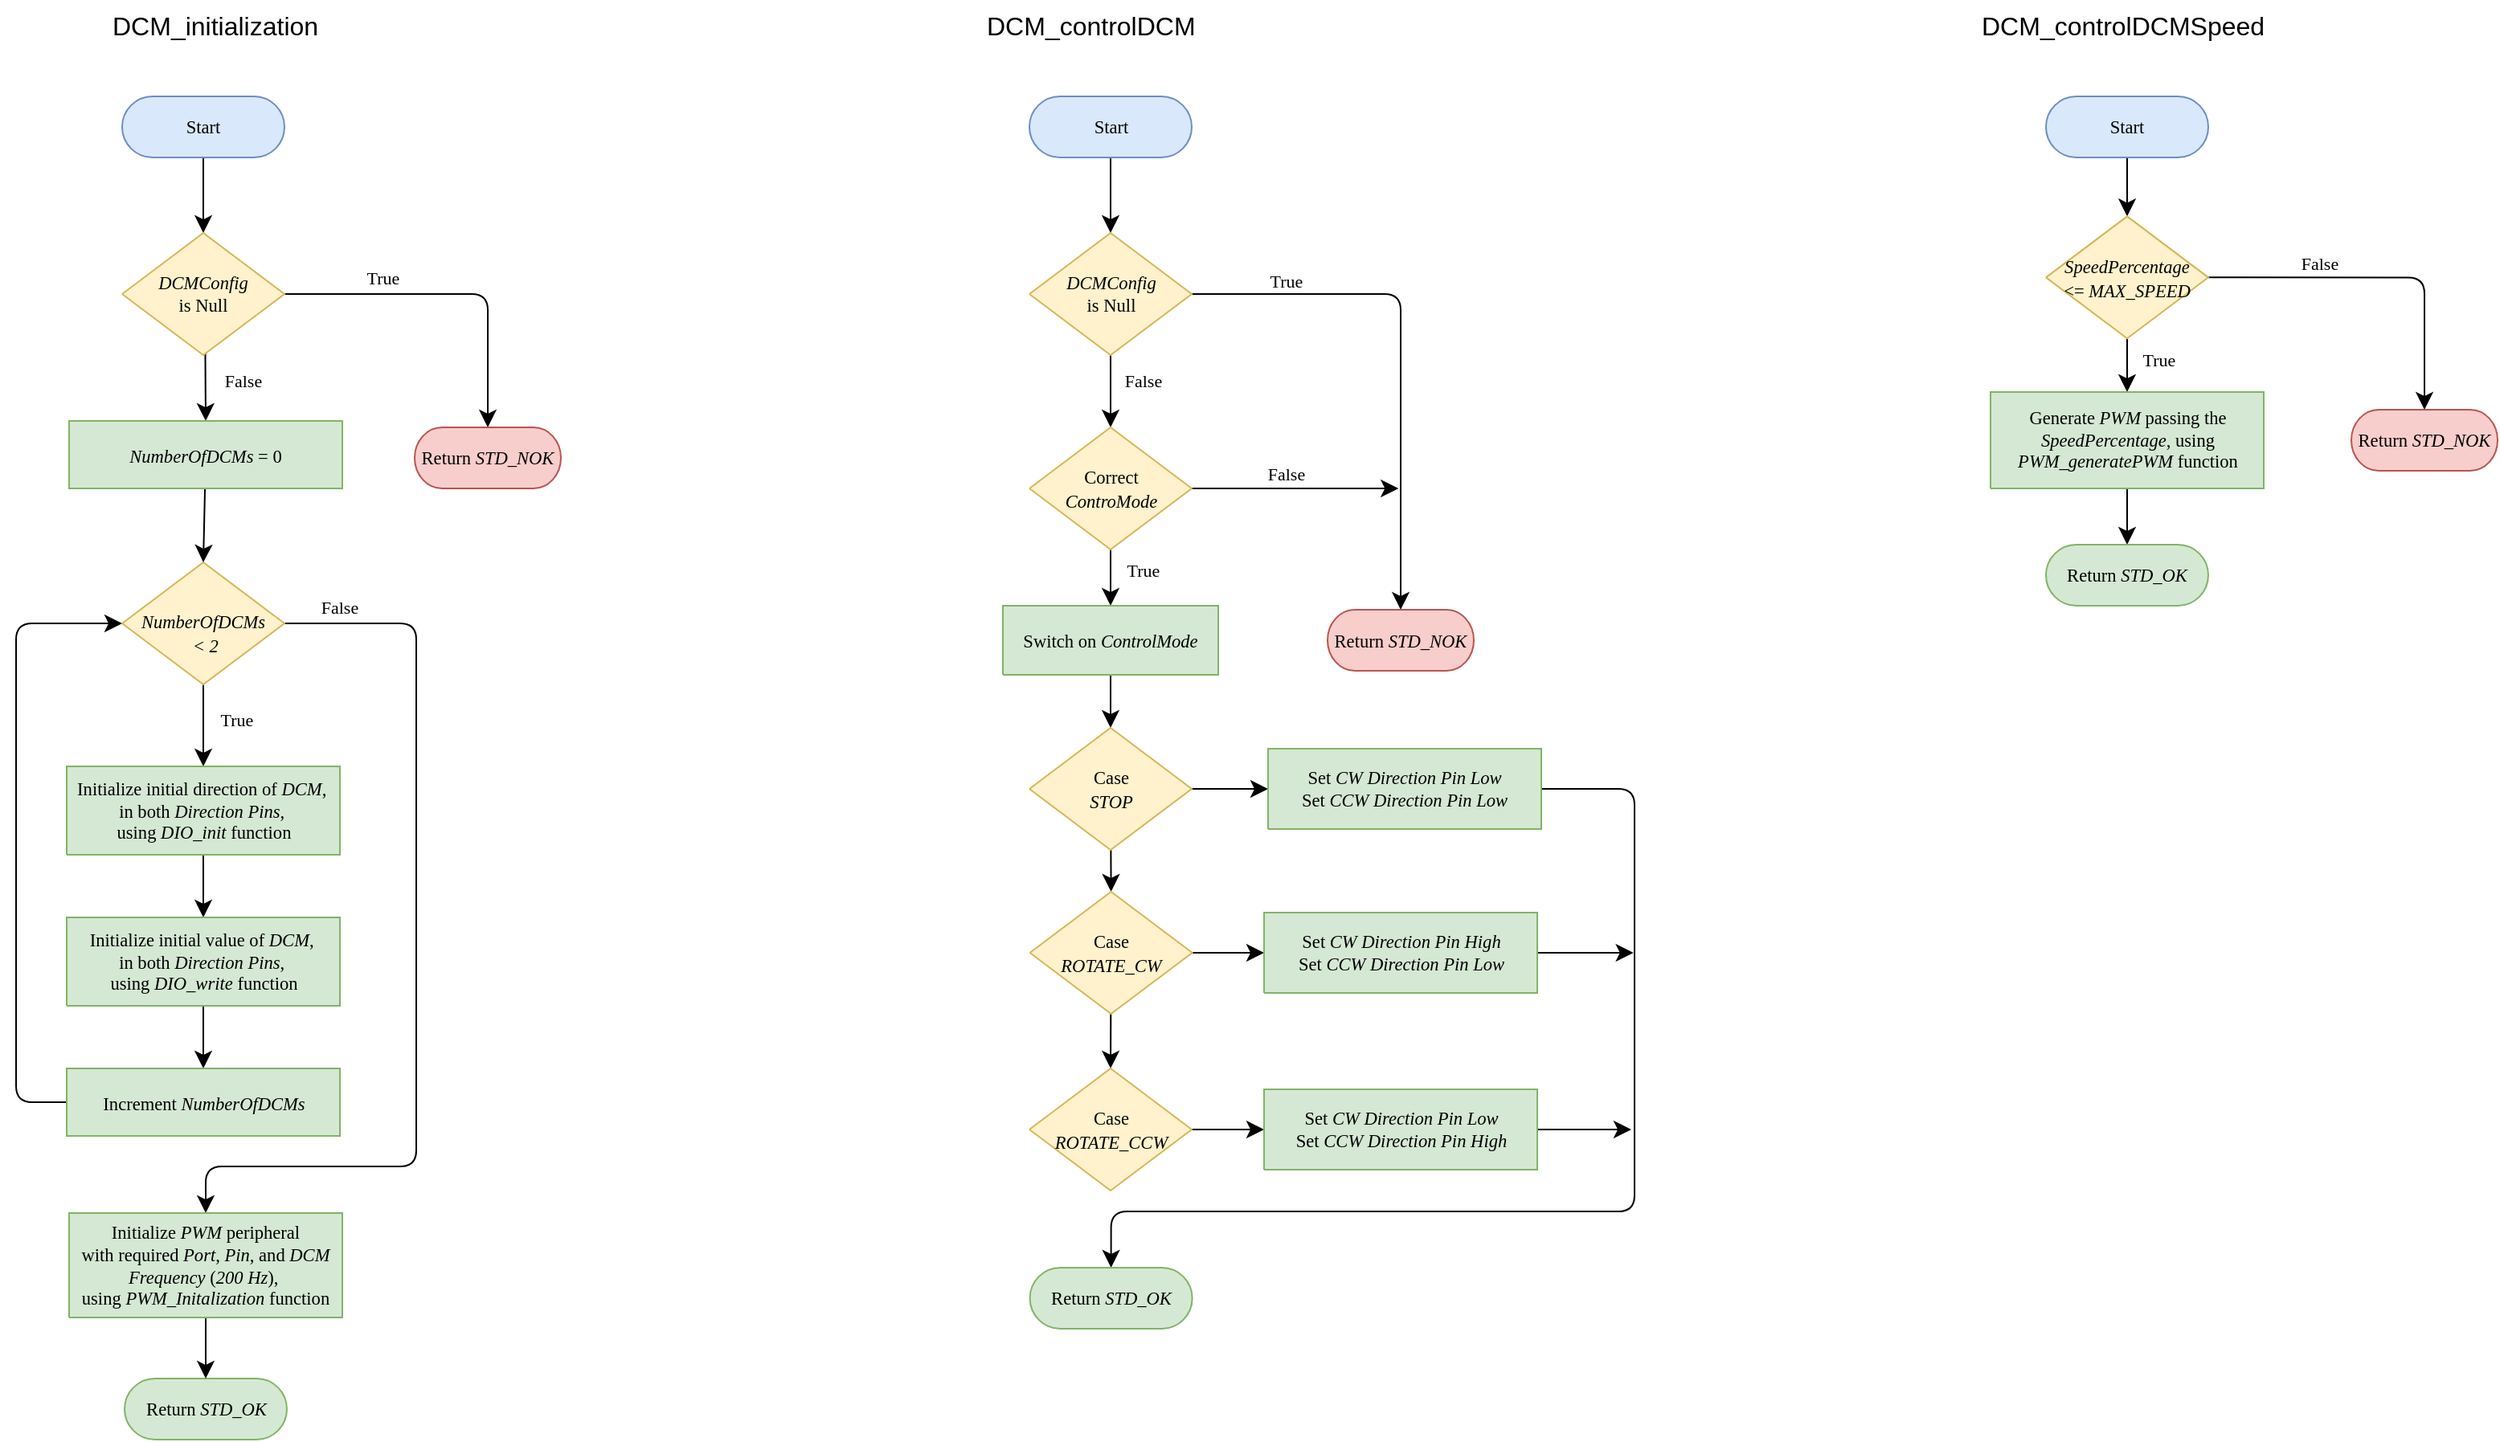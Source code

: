 <mxfile version="21.2.8" type="device">
  <diagram name="Page-1" id="wkSTFM-xhvv9ywmYlebC">
    <mxGraphModel dx="1275" dy="959" grid="0" gridSize="10" guides="1" tooltips="1" connect="1" arrows="1" fold="1" page="0" pageScale="1" pageWidth="850" pageHeight="1100" math="0" shadow="0">
      <root>
        <mxCell id="0" />
        <mxCell id="1" parent="0" />
        <mxCell id="RaQ1Jy0vWYm-qhS4mqpq-1" value="DCM_initialization" style="text;whiteSpace=wrap;html=1;fontSize=16;" parent="1" vertex="1">
          <mxGeometry x="-122" y="-234" width="145" height="41" as="geometry" />
        </mxCell>
        <mxCell id="RaQ1Jy0vWYm-qhS4mqpq-79" style="rounded=1;fontColor=#000000;fontFamily=Calibri;" parent="1" vertex="1">
          <mxGeometry x="105" y="17" as="geometry" />
        </mxCell>
        <mxCell id="RaQ1Jy0vWYm-qhS4mqpq-81" style="edgeStyle=none;curved=1;rounded=1;orthogonalLoop=1;jettySize=auto;html=1;exitX=0.5;exitY=1;exitDx=0;exitDy=0;exitPerimeter=0;entryX=0.5;entryY=0;entryDx=0;entryDy=0;fontSize=12;startSize=8;endSize=8;fontFamily=Calibri;" parent="1" target="RaQ1Jy0vWYm-qhS4mqpq-103" edge="1">
          <mxGeometry relative="1" as="geometry">
            <mxPoint x="-62.5" y="-52" as="sourcePoint" />
            <mxPoint x="-63.5" y="28" as="targetPoint" />
          </mxGeometry>
        </mxCell>
        <mxCell id="RaQ1Jy0vWYm-qhS4mqpq-82" style="edgeStyle=orthogonalEdgeStyle;rounded=1;orthogonalLoop=1;jettySize=auto;html=1;exitX=1;exitY=0.5;exitDx=0;exitDy=0;exitPerimeter=0;entryX=0.5;entryY=0;entryDx=0;entryDy=0;entryPerimeter=0;fontSize=12;startSize=8;endSize=8;fontFamily=Calibri;" parent="1" source="RaQ1Jy0vWYm-qhS4mqpq-87" target="RaQ1Jy0vWYm-qhS4mqpq-91" edge="1">
          <mxGeometry relative="1" as="geometry">
            <mxPoint x="-12" y="-69.5" as="sourcePoint" />
            <mxPoint x="110.5" y="157" as="targetPoint" />
          </mxGeometry>
        </mxCell>
        <mxCell id="RaQ1Jy0vWYm-qhS4mqpq-83" value="True" style="text;html=1;strokeColor=none;fillColor=none;align=center;verticalAlign=middle;whiteSpace=wrap;rounded=1;fontSize=11;fontFamily=Calibri;fontColor=#000000;" parent="1" vertex="1">
          <mxGeometry x="29" y="-69.996" width="39" height="17.332" as="geometry" />
        </mxCell>
        <mxCell id="RaQ1Jy0vWYm-qhS4mqpq-84" style="edgeStyle=none;curved=1;rounded=1;orthogonalLoop=1;jettySize=auto;html=1;exitX=0.5;exitY=1;exitDx=0;exitDy=0;exitPerimeter=0;fontSize=12;startSize=8;endSize=8;fontFamily=Calibri;entryX=0.5;entryY=0;entryDx=0;entryDy=0;entryPerimeter=0;" parent="1" source="RaQ1Jy0vWYm-qhS4mqpq-85" target="RaQ1Jy0vWYm-qhS4mqpq-87" edge="1">
          <mxGeometry relative="1" as="geometry">
            <mxPoint x="-61" y="-93" as="targetPoint" />
          </mxGeometry>
        </mxCell>
        <UserObject label="&lt;div style=&quot;font-size: 1px&quot;&gt;&lt;font style=&quot;font-size: 11.29px; direction: ltr; letter-spacing: 0px; line-height: 120%; opacity: 1;&quot;&gt;Start&lt;br&gt;&lt;/font&gt;&lt;/div&gt;" Function="EN_DIO_Error_T DIO_init(uint8_t pinNumber, EN_DIO_PORT_T portNumber, EN_DIO_DIRECTION_T direction);" tags="Flowchart" id="RaQ1Jy0vWYm-qhS4mqpq-85">
          <mxCell style="verticalAlign=middle;align=center;overflow=width;vsdxID=30;fillColor=#dae8fc;shape=stencil(tVLREoIgEPwaHnEQxsl3s/9gEpSJwDko7e+DsEkze2l627vdu5uFRaxyHe8FosR5sCcxqMZ3iO0Rpcp0ApQPCLEasUpaEC3Yi2lS3fOojOhsr3HDmObyMtsVcYqS29Qh5FEfklwrM5OXeUa/yjkcAwfr7TDpiyTfXvjkMR+Vw2A998qaBac5tAKHU1hq3i4oNwjRr9ofvayt/+Rk+yX/4iWA159KpXWKxJx/z0Bopfyw+g4=);strokeColor=#6c8ebf;spacingTop=-1;spacingBottom=-1;spacingLeft=-1;spacingRight=-1;points=[[0.5,1,0],[0.5,0,0],[0,0.5,0],[1,0.5,0]];labelBackgroundColor=none;rounded=1;html=1;whiteSpace=wrap;fontFamily=Calibri;" parent="1" vertex="1">
            <mxGeometry x="-114" y="-174" width="101" height="38" as="geometry" />
          </mxCell>
        </UserObject>
        <UserObject label="" Function="EN_DIO_Error_T DIO_init(uint8_t pinNumber, EN_DIO_PORT_T portNumber, EN_DIO_DIRECTION_T direction);" tags="Flowchart" id="RaQ1Jy0vWYm-qhS4mqpq-87">
          <mxCell style="vsdxID=219;fillColor=#fff2cc;shape=stencil(UzV2Ls5ILEhVNTIoLinKz04tz0wpyVA1dlE1MsrMy0gtyiwBslSNXVWNndPyi1LTi/JL81Ig/IJEkEoQKze/DGRCBUSfAUiHkUElhGcK4bpBVOZk5iGpNEVVikeloQHZpsK0YlWLz1QgA+HFtMycHEgIIcujBwlQCBKcxq4A);strokeColor=#d6b656;spacingTop=-1;spacingBottom=-1;spacingLeft=-1;spacingRight=-1;points=[[0,0.5,0],[1,0.5,0],[0.5,0,0],[0.5,1,0]];labelBackgroundColor=none;rounded=1;html=1;whiteSpace=wrap;fontFamily=Calibri;" parent="1" vertex="1">
            <mxGeometry x="-114" y="-89" width="101" height="76" as="geometry" />
          </mxCell>
        </UserObject>
        <mxCell id="RaQ1Jy0vWYm-qhS4mqpq-88" value="&lt;div style=&quot;font-size: 1px&quot;&gt;&lt;font style=&quot;font-size: 11.29px; direction: ltr; letter-spacing: 0px; line-height: 120%; opacity: 1;&quot;&gt;&lt;i&gt;DCMConfig&lt;/i&gt;&lt;/font&gt;&lt;/div&gt;&lt;div style=&quot;font-size: 1px&quot;&gt;&lt;font style=&quot;font-size: 11.29px; direction: ltr; letter-spacing: 0px; line-height: 120%; opacity: 1;&quot;&gt;is Null&lt;/font&gt;&lt;/div&gt;" style="text;vsdxID=219;fillColor=none;gradientColor=none;strokeColor=none;spacingTop=-1;spacingBottom=-1;spacingLeft=-1;spacingRight=-1;points=[[0,0.5,0],[1,0.5,0],[0.5,0,0],[0.5,1,0]];labelBackgroundColor=none;rounded=1;html=1;whiteSpace=wrap;verticalAlign=middle;align=center;overflow=width;;html=1;fontColor=#000000;fontFamily=Calibri;" parent="RaQ1Jy0vWYm-qhS4mqpq-87" vertex="1">
          <mxGeometry x="8.47" y="9.42" width="84.67" height="57.15" as="geometry" />
        </mxCell>
        <mxCell id="RaQ1Jy0vWYm-qhS4mqpq-89" value="False" style="text;html=1;strokeColor=none;fillColor=none;align=center;verticalAlign=middle;whiteSpace=wrap;rounded=1;fontSize=11;fontFamily=Calibri;fontColor=#000000;" parent="1" vertex="1">
          <mxGeometry x="-58" y="-6" width="39" height="18" as="geometry" />
        </mxCell>
        <UserObject label="&lt;div style=&quot;font-size: 1px&quot;&gt;&lt;font style=&quot;font-size: 11.29px; direction: ltr; letter-spacing: 0px; line-height: 120%; opacity: 1;&quot;&gt;Return &lt;i&gt;STD_NOK&lt;/i&gt;&lt;br&gt;&lt;/font&gt;&lt;/div&gt;" Function="EN_DIO_Error_T DIO_init(uint8_t pinNumber, EN_DIO_PORT_T portNumber, EN_DIO_DIRECTION_T direction);" tags="Flowchart" id="RaQ1Jy0vWYm-qhS4mqpq-91">
          <mxCell style="verticalAlign=middle;align=center;overflow=width;vsdxID=55;fillColor=#f8cecc;shape=stencil(tVLREoIgEPwaHnEQxsl3s/9gEpSJwDko7e+DsEkze2l627vdu5uFRaxyHe8FosR5sCcxqMZ3iO0Rpcp0ApQPCLEasUpaEC3Yi2lS3fOojOhsr3HDmObyMtsVcYqS29Qh5FEfklwrM5OXeUa/yjkcAwfr7TDpiyTfXvjkMR+Vw2A998qaBac5tAKHU1hq3i4oNwjRr9ofvayt/+Rk+yX/4iWA159KpXWKxJx/z0Bopfyw+g4=);strokeColor=#b85450;spacingTop=-1;spacingBottom=-1;spacingLeft=-1;spacingRight=-1;points=[[0.5,1,0],[0.5,0,0],[0,0.5,0],[1,0.5,0]];labelBackgroundColor=none;rounded=1;html=1;whiteSpace=wrap;fontFamily=Calibri;" parent="1" vertex="1">
            <mxGeometry x="68" y="32" width="91" height="38" as="geometry" />
          </mxCell>
        </UserObject>
        <UserObject label="&lt;div style=&quot;font-size: 1px&quot;&gt;&lt;font style=&quot;font-size: 11.29px; direction: ltr; letter-spacing: 0px; line-height: 120%; opacity: 1;&quot;&gt;Return &lt;i&gt;STD_OK&lt;/i&gt;&lt;br&gt;&lt;/font&gt;&lt;/div&gt;" Function="EN_DIO_Error_T DIO_init(uint8_t pinNumber, EN_DIO_PORT_T portNumber, EN_DIO_DIRECTION_T direction);" tags="Flowchart" id="RaQ1Jy0vWYm-qhS4mqpq-92">
          <mxCell style="verticalAlign=middle;align=center;overflow=width;vsdxID=52;fillColor=#d5e8d4;shape=stencil(tVLREoIgEPwaHnEQxsl3s/9gEpSJwDko7e+DsEkze2l627vdu5uFRaxyHe8FosR5sCcxqMZ3iO0Rpcp0ApQPCLEasUpaEC3Yi2lS3fOojOhsr3HDmObyMtsVcYqS29Qh5FEfklwrM5OXeUa/yjkcAwfr7TDpiyTfXvjkMR+Vw2A998qaBac5tAKHU1hq3i4oNwjRr9ofvayt/+Rk+yX/4iWA159KpXWKxJx/z0Bopfyw+g4=);strokeColor=#82b366;spacingTop=-1;spacingBottom=-1;spacingLeft=-1;spacingRight=-1;points=[[0.5,1,0],[0.5,0,0],[0,0.5,0],[1,0.5,0]];labelBackgroundColor=none;rounded=1;html=1;whiteSpace=wrap;fontFamily=Calibri;" parent="1" vertex="1">
            <mxGeometry x="-112.5" y="624" width="101" height="38" as="geometry" />
          </mxCell>
        </UserObject>
        <mxCell id="RaQ1Jy0vWYm-qhS4mqpq-95" style="edgeStyle=none;curved=1;rounded=1;orthogonalLoop=1;jettySize=auto;html=1;exitX=0.5;exitY=1;exitDx=0;exitDy=0;exitPerimeter=0;entryX=0.5;entryY=0;entryDx=0;entryDy=0;entryPerimeter=0;fontSize=12;startSize=8;endSize=8;fontFamily=Calibri;" parent="1" source="RaQ1Jy0vWYm-qhS4mqpq-97" target="RaQ1Jy0vWYm-qhS4mqpq-106" edge="1">
          <mxGeometry relative="1" as="geometry">
            <mxPoint x="-60.205" y="310" as="targetPoint" />
          </mxGeometry>
        </mxCell>
        <mxCell id="RaQ1Jy0vWYm-qhS4mqpq-96" style="edgeStyle=orthogonalEdgeStyle;rounded=1;orthogonalLoop=1;jettySize=auto;html=1;exitX=1;exitY=0.5;exitDx=0;exitDy=0;exitPerimeter=0;fontSize=12;startSize=8;endSize=8;fontFamily=Calibri;entryX=0.5;entryY=0;entryDx=0;entryDy=0;entryPerimeter=0;" parent="1" source="RaQ1Jy0vWYm-qhS4mqpq-97" edge="1" target="8TYVb3OXIl3L788C4FlH-6">
          <mxGeometry relative="1" as="geometry">
            <mxPoint x="114" y="219" as="targetPoint" />
            <Array as="points">
              <mxPoint x="69" y="154" />
              <mxPoint x="69" y="492" />
              <mxPoint x="-62" y="492" />
            </Array>
          </mxGeometry>
        </mxCell>
        <UserObject label="" Function="EN_DIO_Error_T DIO_init(uint8_t pinNumber, EN_DIO_PORT_T portNumber, EN_DIO_DIRECTION_T direction);" tags="Flowchart" id="RaQ1Jy0vWYm-qhS4mqpq-97">
          <mxCell style="vsdxID=219;fillColor=#fff2cc;shape=stencil(UzV2Ls5ILEhVNTIoLinKz04tz0wpyVA1dlE1MsrMy0gtyiwBslSNXVWNndPyi1LTi/JL81Ig/IJEkEoQKze/DGRCBUSfAUiHkUElhGcK4bpBVOZk5iGpNEVVikeloQHZpsK0YlWLz1QgA+HFtMycHEgIIcujBwlQCBKcxq4A);strokeColor=#d6b656;spacingTop=-1;spacingBottom=-1;spacingLeft=-1;spacingRight=-1;points=[[0,0.5,0],[1,0.5,0],[0.5,0,0],[0.5,1,0]];labelBackgroundColor=none;rounded=1;html=1;whiteSpace=wrap;fontFamily=Calibri;" parent="1" vertex="1">
            <mxGeometry x="-114" y="116" width="101" height="76" as="geometry" />
          </mxCell>
        </UserObject>
        <mxCell id="RaQ1Jy0vWYm-qhS4mqpq-98" value="&lt;div style=&quot;&quot;&gt;&lt;i style=&quot;border-color: var(--border-color); font-size: 11.29px;&quot;&gt;NumberOfDCMs&lt;/i&gt;&lt;br&gt;&lt;/div&gt;&lt;div style=&quot;&quot;&gt;&lt;i style=&quot;border-color: var(--border-color); font-size: 11.29px;&quot;&gt;&amp;nbsp;&amp;lt; 2&lt;/i&gt;&lt;/div&gt;" style="text;vsdxID=219;fillColor=none;gradientColor=none;strokeColor=none;spacingTop=-1;spacingBottom=-1;spacingLeft=-1;spacingRight=-1;points=[[0,0.5,0],[1,0.5,0],[0.5,0,0],[0.5,1,0]];labelBackgroundColor=none;rounded=1;html=1;whiteSpace=wrap;verticalAlign=middle;align=center;overflow=width;;html=1;fontColor=#000000;fontFamily=Calibri;" parent="RaQ1Jy0vWYm-qhS4mqpq-97" vertex="1">
          <mxGeometry x="8.47" y="15" width="84.67" height="57.15" as="geometry" />
        </mxCell>
        <mxCell id="RaQ1Jy0vWYm-qhS4mqpq-99" style="rounded=1;fontColor=#000000;fontFamily=Calibri;" parent="1" vertex="1">
          <mxGeometry x="110" y="181" as="geometry" />
        </mxCell>
        <mxCell id="RaQ1Jy0vWYm-qhS4mqpq-100" value="False" style="text;html=1;strokeColor=none;fillColor=none;align=center;verticalAlign=middle;whiteSpace=wrap;rounded=1;fontSize=11;fontFamily=Calibri;fontColor=#000000;" parent="1" vertex="1">
          <mxGeometry x="2" y="135" width="39" height="18" as="geometry" />
        </mxCell>
        <mxCell id="RaQ1Jy0vWYm-qhS4mqpq-102" value="True" style="text;html=1;strokeColor=none;fillColor=none;align=center;verticalAlign=middle;whiteSpace=wrap;rounded=1;fontSize=11;fontFamily=Calibri;fontColor=#000000;" parent="1" vertex="1">
          <mxGeometry x="-62" y="205" width="39" height="17.332" as="geometry" />
        </mxCell>
        <mxCell id="RaQ1Jy0vWYm-qhS4mqpq-104" style="edgeStyle=none;curved=1;rounded=0;orthogonalLoop=1;jettySize=auto;html=1;entryX=0.5;entryY=0;entryDx=0;entryDy=0;entryPerimeter=0;fontSize=12;startSize=8;endSize=8;" parent="1" source="RaQ1Jy0vWYm-qhS4mqpq-103" target="RaQ1Jy0vWYm-qhS4mqpq-97" edge="1">
          <mxGeometry relative="1" as="geometry" />
        </mxCell>
        <mxCell id="RaQ1Jy0vWYm-qhS4mqpq-103" value="&lt;p style=&quot;line-height: 80%;&quot;&gt;&lt;font face=&quot;Calibri&quot; style=&quot;font-size: 11.29px;&quot;&gt;&lt;i&gt;NumberOfDCMs&lt;/i&gt; = 0&lt;/font&gt;&lt;/p&gt;" style="rounded=0;whiteSpace=wrap;html=1;fontSize=16;fillColor=#d5e8d4;strokeColor=#82b366;" parent="1" vertex="1">
          <mxGeometry x="-147" y="28" width="170" height="42" as="geometry" />
        </mxCell>
        <mxCell id="8TYVb3OXIl3L788C4FlH-2" style="edgeStyle=none;curved=1;rounded=0;orthogonalLoop=1;jettySize=auto;html=1;entryX=0.5;entryY=0;entryDx=0;entryDy=0;entryPerimeter=0;fontSize=12;startSize=8;endSize=8;" edge="1" parent="1" source="RaQ1Jy0vWYm-qhS4mqpq-106" target="8TYVb3OXIl3L788C4FlH-1">
          <mxGeometry relative="1" as="geometry" />
        </mxCell>
        <UserObject label="&lt;div style=&quot;font-size: 11.29px;&quot;&gt;Initialize initial direction of &lt;i&gt;DCM&lt;/i&gt;,&amp;nbsp;&lt;/div&gt;&lt;div style=&quot;font-size: 11.29px;&quot;&gt;in both &lt;i&gt;Direction Pins&lt;/i&gt;,&amp;nbsp;&lt;/div&gt;&lt;div style=&quot;font-size: 11.29px;&quot;&gt;using &lt;i&gt;DIO_init&lt;/i&gt; function&lt;br&gt;&lt;/div&gt;" Function="EN_DIO_Error_T DIO_toggle(uint8_t pinNumber, EN_DIO_PORT_T portNumber);  " tags="Flowchart" id="RaQ1Jy0vWYm-qhS4mqpq-106">
          <mxCell style="verticalAlign=middle;align=center;overflow=width;vsdxID=274;fillColor=#d5e8d4;shape=stencil(nZBLDoAgDERP0z3SIyjew0SURgSD+Lu9kMZoXLhwN9O+tukAlrNpJg1SzDH4QW/URgNYgZTkjA4UkwJUgGXng+6DX1zLfmoymdXo17xh5zmRJ6Q42BWCfc2oJfdAr+Yv+AP9Cb7OJ3H/2JG1HNGz/84klThPVCc=);strokeColor=#82b366;spacingTop=-1;spacingBottom=-1;spacingLeft=-1;spacingRight=-1;points=[[0,0.5,0],[1,0.5,0],[0.5,1,0],[0.5,0,0]];labelBackgroundColor=none;rounded=1;html=1;whiteSpace=wrap;fontFamily=Calibri;" parent="1" vertex="1">
            <mxGeometry x="-148.5" y="243" width="170" height="55" as="geometry" />
          </mxCell>
        </UserObject>
        <mxCell id="8TYVb3OXIl3L788C4FlH-4" style="edgeStyle=none;curved=1;rounded=0;orthogonalLoop=1;jettySize=auto;html=1;fontSize=12;startSize=8;endSize=8;" edge="1" parent="1" source="8TYVb3OXIl3L788C4FlH-1" target="8TYVb3OXIl3L788C4FlH-3">
          <mxGeometry relative="1" as="geometry" />
        </mxCell>
        <UserObject label="&lt;div style=&quot;font-size: 11.29px;&quot;&gt;Initialize initial value of &lt;i&gt;DCM&lt;/i&gt;,&amp;nbsp;&lt;/div&gt;&lt;div style=&quot;font-size: 11.29px;&quot;&gt;in both &lt;i&gt;Direction Pins&lt;/i&gt;,&amp;nbsp;&lt;/div&gt;&lt;div style=&quot;font-size: 11.29px;&quot;&gt;using &lt;i&gt;DIO_write&lt;/i&gt; function&lt;br&gt;&lt;/div&gt;" Function="EN_DIO_Error_T DIO_toggle(uint8_t pinNumber, EN_DIO_PORT_T portNumber);  " tags="Flowchart" id="8TYVb3OXIl3L788C4FlH-1">
          <mxCell style="verticalAlign=middle;align=center;overflow=width;vsdxID=274;fillColor=#d5e8d4;shape=stencil(nZBLDoAgDERP0z3SIyjew0SURgSD+Lu9kMZoXLhwN9O+tukAlrNpJg1SzDH4QW/URgNYgZTkjA4UkwJUgGXng+6DX1zLfmoymdXo17xh5zmRJ6Q42BWCfc2oJfdAr+Yv+AP9Cb7OJ3H/2JG1HNGz/84klThPVCc=);strokeColor=#82b366;spacingTop=-1;spacingBottom=-1;spacingLeft=-1;spacingRight=-1;points=[[0,0.5,0],[1,0.5,0],[0.5,1,0],[0.5,0,0]];labelBackgroundColor=none;rounded=1;html=1;whiteSpace=wrap;fontFamily=Calibri;" vertex="1" parent="1">
            <mxGeometry x="-148.5" y="337" width="170" height="55" as="geometry" />
          </mxCell>
        </UserObject>
        <mxCell id="8TYVb3OXIl3L788C4FlH-5" style="edgeStyle=orthogonalEdgeStyle;rounded=1;orthogonalLoop=1;jettySize=auto;html=1;entryX=0;entryY=0.5;entryDx=0;entryDy=0;entryPerimeter=0;fontSize=12;startSize=8;endSize=8;exitX=0;exitY=0.5;exitDx=0;exitDy=0;" edge="1" parent="1" source="8TYVb3OXIl3L788C4FlH-3" target="RaQ1Jy0vWYm-qhS4mqpq-97">
          <mxGeometry relative="1" as="geometry">
            <Array as="points">
              <mxPoint x="-180" y="452" />
              <mxPoint x="-180" y="154" />
            </Array>
          </mxGeometry>
        </mxCell>
        <mxCell id="8TYVb3OXIl3L788C4FlH-3" value="&lt;p style=&quot;line-height: 80%;&quot;&gt;&lt;font face=&quot;Calibri&quot; style=&quot;font-size: 11.29px;&quot;&gt;Increment &lt;i&gt;NumberOfDCMs&lt;/i&gt;&lt;/font&gt;&lt;/p&gt;" style="rounded=0;whiteSpace=wrap;html=1;fontSize=16;fillColor=#d5e8d4;strokeColor=#82b366;" vertex="1" parent="1">
          <mxGeometry x="-148.5" y="431" width="170" height="42" as="geometry" />
        </mxCell>
        <mxCell id="8TYVb3OXIl3L788C4FlH-7" style="edgeStyle=none;curved=1;rounded=0;orthogonalLoop=1;jettySize=auto;html=1;entryX=0.5;entryY=0;entryDx=0;entryDy=0;entryPerimeter=0;fontSize=12;startSize=8;endSize=8;" edge="1" parent="1" source="8TYVb3OXIl3L788C4FlH-6" target="RaQ1Jy0vWYm-qhS4mqpq-92">
          <mxGeometry relative="1" as="geometry" />
        </mxCell>
        <UserObject label="&lt;div style=&quot;font-size: 11.29px;&quot;&gt;Initialize &lt;i&gt;PWM &lt;/i&gt;peripheral&lt;/div&gt;&lt;div style=&quot;font-size: 11.29px;&quot;&gt;&lt;span style=&quot;background-color: initial;&quot;&gt;with required &lt;i&gt;Port&lt;/i&gt;, &lt;i&gt;Pin&lt;/i&gt;, and &lt;i&gt;DCM&lt;/i&gt;&lt;/span&gt;&lt;/div&gt;&lt;div style=&quot;font-size: 11.29px;&quot;&gt;&lt;span style=&quot;background-color: initial;&quot;&gt;&lt;i&gt;Frequency&lt;/i&gt; (&lt;i&gt;200 Hz&lt;/i&gt;),&amp;nbsp;&lt;/span&gt;&lt;/div&gt;&lt;div style=&quot;font-size: 11.29px;&quot;&gt;using &lt;i&gt;PWM_Initalization&lt;/i&gt; function&lt;br&gt;&lt;/div&gt;" Function="EN_DIO_Error_T DIO_toggle(uint8_t pinNumber, EN_DIO_PORT_T portNumber);  " tags="Flowchart" id="8TYVb3OXIl3L788C4FlH-6">
          <mxCell style="verticalAlign=middle;align=center;overflow=width;vsdxID=274;fillColor=#d5e8d4;shape=stencil(nZBLDoAgDERP0z3SIyjew0SURgSD+Lu9kMZoXLhwN9O+tukAlrNpJg1SzDH4QW/URgNYgZTkjA4UkwJUgGXng+6DX1zLfmoymdXo17xh5zmRJ6Q42BWCfc2oJfdAr+Yv+AP9Cb7OJ3H/2JG1HNGz/84klThPVCc=);strokeColor=#82b366;spacingTop=-1;spacingBottom=-1;spacingLeft=-1;spacingRight=-1;points=[[0,0.5,0],[1,0.5,0],[0.5,1,0],[0.5,0,0]];labelBackgroundColor=none;rounded=1;html=1;whiteSpace=wrap;fontFamily=Calibri;" vertex="1" parent="1">
            <mxGeometry x="-147" y="521" width="170" height="65" as="geometry" />
          </mxCell>
        </UserObject>
        <mxCell id="8TYVb3OXIl3L788C4FlH-8" value="DCM_controlDCM" style="text;whiteSpace=wrap;html=1;fontSize=16;" vertex="1" parent="1">
          <mxGeometry x="422.0" y="-234.0" width="158" height="41" as="geometry" />
        </mxCell>
        <mxCell id="8TYVb3OXIl3L788C4FlH-14" style="edgeStyle=none;curved=1;rounded=0;orthogonalLoop=1;jettySize=auto;html=1;entryX=0.5;entryY=0;entryDx=0;entryDy=0;entryPerimeter=0;fontSize=12;startSize=8;endSize=8;" edge="1" parent="1" source="8TYVb3OXIl3L788C4FlH-9" target="8TYVb3OXIl3L788C4FlH-10">
          <mxGeometry relative="1" as="geometry" />
        </mxCell>
        <UserObject label="&lt;div style=&quot;font-size: 1px&quot;&gt;&lt;font style=&quot;font-size: 11.29px; direction: ltr; letter-spacing: 0px; line-height: 120%; opacity: 1;&quot;&gt;Start&lt;br&gt;&lt;/font&gt;&lt;/div&gt;" Function="EN_DIO_Error_T DIO_init(uint8_t pinNumber, EN_DIO_PORT_T portNumber, EN_DIO_DIRECTION_T direction);" tags="Flowchart" id="8TYVb3OXIl3L788C4FlH-9">
          <mxCell style="verticalAlign=middle;align=center;overflow=width;vsdxID=30;fillColor=#dae8fc;shape=stencil(tVLREoIgEPwaHnEQxsl3s/9gEpSJwDko7e+DsEkze2l627vdu5uFRaxyHe8FosR5sCcxqMZ3iO0Rpcp0ApQPCLEasUpaEC3Yi2lS3fOojOhsr3HDmObyMtsVcYqS29Qh5FEfklwrM5OXeUa/yjkcAwfr7TDpiyTfXvjkMR+Vw2A998qaBac5tAKHU1hq3i4oNwjRr9ofvayt/+Rk+yX/4iWA159KpXWKxJx/z0Bopfyw+g4=);strokeColor=#6c8ebf;spacingTop=-1;spacingBottom=-1;spacingLeft=-1;spacingRight=-1;points=[[0.5,1,0],[0.5,0,0],[0,0.5,0],[1,0.5,0]];labelBackgroundColor=none;rounded=1;html=1;whiteSpace=wrap;fontFamily=Calibri;" vertex="1" parent="1">
            <mxGeometry x="450.5" y="-174" width="101" height="38" as="geometry" />
          </mxCell>
        </UserObject>
        <mxCell id="8TYVb3OXIl3L788C4FlH-16" style="edgeStyle=none;curved=1;rounded=0;orthogonalLoop=1;jettySize=auto;html=1;fontSize=12;startSize=8;endSize=8;entryX=0.5;entryY=0;entryDx=0;entryDy=0;entryPerimeter=0;" edge="1" parent="1" source="8TYVb3OXIl3L788C4FlH-10" target="8TYVb3OXIl3L788C4FlH-12">
          <mxGeometry relative="1" as="geometry">
            <mxPoint x="503" y="14" as="targetPoint" />
          </mxGeometry>
        </mxCell>
        <mxCell id="8TYVb3OXIl3L788C4FlH-83" style="edgeStyle=orthogonalEdgeStyle;rounded=1;orthogonalLoop=1;jettySize=auto;html=1;entryX=0.5;entryY=0;entryDx=0;entryDy=0;entryPerimeter=0;fontSize=12;startSize=8;endSize=8;exitX=1;exitY=0.5;exitDx=0;exitDy=0;exitPerimeter=0;" edge="1" parent="1" source="8TYVb3OXIl3L788C4FlH-10" target="8TYVb3OXIl3L788C4FlH-82">
          <mxGeometry relative="1" as="geometry" />
        </mxCell>
        <UserObject label="" Function="EN_DIO_Error_T DIO_init(uint8_t pinNumber, EN_DIO_PORT_T portNumber, EN_DIO_DIRECTION_T direction);" tags="Flowchart" id="8TYVb3OXIl3L788C4FlH-10">
          <mxCell style="vsdxID=219;fillColor=#fff2cc;shape=stencil(UzV2Ls5ILEhVNTIoLinKz04tz0wpyVA1dlE1MsrMy0gtyiwBslSNXVWNndPyi1LTi/JL81Ig/IJEkEoQKze/DGRCBUSfAUiHkUElhGcK4bpBVOZk5iGpNEVVikeloQHZpsK0YlWLz1QgA+HFtMycHEgIIcujBwlQCBKcxq4A);strokeColor=#d6b656;spacingTop=-1;spacingBottom=-1;spacingLeft=-1;spacingRight=-1;points=[[0,0.5,0],[1,0.5,0],[0.5,0,0],[0.5,1,0]];labelBackgroundColor=none;rounded=1;html=1;whiteSpace=wrap;fontFamily=Calibri;" vertex="1" parent="1">
            <mxGeometry x="450.5" y="-89" width="101" height="76" as="geometry" />
          </mxCell>
        </UserObject>
        <mxCell id="8TYVb3OXIl3L788C4FlH-11" value="&lt;div style=&quot;font-size: 1px&quot;&gt;&lt;font style=&quot;font-size: 11.29px; direction: ltr; letter-spacing: 0px; line-height: 120%; opacity: 1;&quot;&gt;&lt;i&gt;DCMConfig&lt;/i&gt;&lt;/font&gt;&lt;/div&gt;&lt;div style=&quot;font-size: 1px&quot;&gt;&lt;font style=&quot;font-size: 11.29px; direction: ltr; letter-spacing: 0px; line-height: 120%; opacity: 1;&quot;&gt;is Null&lt;/font&gt;&lt;/div&gt;" style="text;vsdxID=219;fillColor=none;gradientColor=none;strokeColor=none;spacingTop=-1;spacingBottom=-1;spacingLeft=-1;spacingRight=-1;points=[[0,0.5,0],[1,0.5,0],[0.5,0,0],[0.5,1,0]];labelBackgroundColor=none;rounded=1;html=1;whiteSpace=wrap;verticalAlign=middle;align=center;overflow=width;;html=1;fontColor=#000000;fontFamily=Calibri;" vertex="1" parent="8TYVb3OXIl3L788C4FlH-10">
          <mxGeometry x="8.47" y="9.42" width="84.67" height="57.15" as="geometry" />
        </mxCell>
        <mxCell id="8TYVb3OXIl3L788C4FlH-69" style="edgeStyle=none;curved=1;rounded=0;orthogonalLoop=1;jettySize=auto;html=1;fontSize=12;startSize=8;endSize=8;" edge="1" parent="1" source="8TYVb3OXIl3L788C4FlH-12" target="8TYVb3OXIl3L788C4FlH-17">
          <mxGeometry relative="1" as="geometry" />
        </mxCell>
        <mxCell id="8TYVb3OXIl3L788C4FlH-84" style="edgeStyle=none;curved=1;rounded=0;orthogonalLoop=1;jettySize=auto;html=1;fontSize=12;startSize=8;endSize=8;" edge="1" parent="1" source="8TYVb3OXIl3L788C4FlH-12">
          <mxGeometry relative="1" as="geometry">
            <mxPoint x="680.138" y="70" as="targetPoint" />
          </mxGeometry>
        </mxCell>
        <UserObject label="" Function="EN_DIO_Error_T DIO_init(uint8_t pinNumber, EN_DIO_PORT_T portNumber, EN_DIO_DIRECTION_T direction);" tags="Flowchart" id="8TYVb3OXIl3L788C4FlH-12">
          <mxCell style="vsdxID=219;fillColor=#fff2cc;shape=stencil(UzV2Ls5ILEhVNTIoLinKz04tz0wpyVA1dlE1MsrMy0gtyiwBslSNXVWNndPyi1LTi/JL81Ig/IJEkEoQKze/DGRCBUSfAUiHkUElhGcK4bpBVOZk5iGpNEVVikeloQHZpsK0YlWLz1QgA+HFtMycHEgIIcujBwlQCBKcxq4A);strokeColor=#d6b656;spacingTop=-1;spacingBottom=-1;spacingLeft=-1;spacingRight=-1;points=[[0,0.5,0],[1,0.5,0],[0.5,0,0],[0.5,1,0]];labelBackgroundColor=none;rounded=1;html=1;whiteSpace=wrap;fontFamily=Calibri;" vertex="1" parent="1">
            <mxGeometry x="450.5" y="32" width="101" height="76" as="geometry" />
          </mxCell>
        </UserObject>
        <mxCell id="8TYVb3OXIl3L788C4FlH-13" value="&lt;div style=&quot;&quot;&gt;&lt;span style=&quot;font-size: 11.29px;&quot;&gt;Correct&lt;/span&gt;&lt;/div&gt;&lt;div style=&quot;&quot;&gt;&lt;span style=&quot;font-size: 11.29px;&quot;&gt;&lt;i&gt;ControMode&lt;/i&gt;&lt;/span&gt;&lt;/div&gt;" style="text;vsdxID=219;fillColor=none;gradientColor=none;strokeColor=none;spacingTop=-1;spacingBottom=-1;spacingLeft=-1;spacingRight=-1;points=[[0,0.5,0],[1,0.5,0],[0.5,0,0],[0.5,1,0]];labelBackgroundColor=none;rounded=1;html=1;whiteSpace=wrap;verticalAlign=middle;align=center;overflow=width;;html=1;fontColor=#000000;fontFamily=Calibri;" vertex="1" parent="8TYVb3OXIl3L788C4FlH-12">
          <mxGeometry x="8.47" y="9.42" width="84.67" height="57.15" as="geometry" />
        </mxCell>
        <mxCell id="8TYVb3OXIl3L788C4FlH-70" style="edgeStyle=none;curved=1;rounded=0;orthogonalLoop=1;jettySize=auto;html=1;entryX=0.5;entryY=0;entryDx=0;entryDy=0;entryPerimeter=0;fontSize=12;startSize=8;endSize=8;" edge="1" parent="1" source="8TYVb3OXIl3L788C4FlH-17" target="8TYVb3OXIl3L788C4FlH-18">
          <mxGeometry relative="1" as="geometry" />
        </mxCell>
        <UserObject label="&lt;div style=&quot;font-size: 11.29px;&quot;&gt;Switch on &lt;i&gt;ControlMode&lt;/i&gt;&lt;/div&gt;" Function="EN_DIO_Error_T DIO_toggle(uint8_t pinNumber, EN_DIO_PORT_T portNumber);  " tags="Flowchart" id="8TYVb3OXIl3L788C4FlH-17">
          <mxCell style="verticalAlign=middle;align=center;overflow=width;vsdxID=274;fillColor=#d5e8d4;shape=stencil(nZBLDoAgDERP0z3SIyjew0SURgSD+Lu9kMZoXLhwN9O+tukAlrNpJg1SzDH4QW/URgNYgZTkjA4UkwJUgGXng+6DX1zLfmoymdXo17xh5zmRJ6Q42BWCfc2oJfdAr+Yv+AP9Cb7OJ3H/2JG1HNGz/84klThPVCc=);strokeColor=#82b366;spacingTop=-1;spacingBottom=-1;spacingLeft=-1;spacingRight=-1;points=[[0,0.5,0],[1,0.5,0],[0.5,1,0],[0.5,0,0]];labelBackgroundColor=none;rounded=1;html=1;whiteSpace=wrap;fontFamily=Calibri;" vertex="1" parent="1">
            <mxGeometry x="434" y="143" width="134" height="43" as="geometry" />
          </mxCell>
        </UserObject>
        <mxCell id="8TYVb3OXIl3L788C4FlH-71" style="edgeStyle=none;curved=1;rounded=0;orthogonalLoop=1;jettySize=auto;html=1;entryX=0.5;entryY=0;entryDx=0;entryDy=0;entryPerimeter=0;fontSize=12;startSize=8;endSize=8;" edge="1" parent="1" source="8TYVb3OXIl3L788C4FlH-18" target="8TYVb3OXIl3L788C4FlH-61">
          <mxGeometry relative="1" as="geometry" />
        </mxCell>
        <mxCell id="8TYVb3OXIl3L788C4FlH-75" style="edgeStyle=none;curved=1;rounded=0;orthogonalLoop=1;jettySize=auto;html=1;fontSize=12;startSize=8;endSize=8;" edge="1" parent="1" source="8TYVb3OXIl3L788C4FlH-18" target="8TYVb3OXIl3L788C4FlH-66">
          <mxGeometry relative="1" as="geometry" />
        </mxCell>
        <UserObject label="" Function="EN_DIO_Error_T DIO_init(uint8_t pinNumber, EN_DIO_PORT_T portNumber, EN_DIO_DIRECTION_T direction);" tags="Flowchart" id="8TYVb3OXIl3L788C4FlH-18">
          <mxCell style="vsdxID=219;fillColor=#fff2cc;shape=stencil(UzV2Ls5ILEhVNTIoLinKz04tz0wpyVA1dlE1MsrMy0gtyiwBslSNXVWNndPyi1LTi/JL81Ig/IJEkEoQKze/DGRCBUSfAUiHkUElhGcK4bpBVOZk5iGpNEVVikeloQHZpsK0YlWLz1QgA+HFtMycHEgIIcujBwlQCBKcxq4A);strokeColor=#d6b656;spacingTop=-1;spacingBottom=-1;spacingLeft=-1;spacingRight=-1;points=[[0,0.5,0],[1,0.5,0],[0.5,0,0],[0.5,1,0]];labelBackgroundColor=none;rounded=1;html=1;whiteSpace=wrap;fontFamily=Calibri;" vertex="1" parent="1">
            <mxGeometry x="450.5" y="219" width="101" height="76" as="geometry" />
          </mxCell>
        </UserObject>
        <mxCell id="8TYVb3OXIl3L788C4FlH-19" value="&lt;div style=&quot;&quot;&gt;&lt;span style=&quot;font-size: 11.29px;&quot;&gt;Case&lt;/span&gt;&lt;/div&gt;&lt;div style=&quot;&quot;&gt;&lt;span style=&quot;font-size: 11.29px;&quot;&gt;&lt;i&gt;STOP&lt;/i&gt;&lt;/span&gt;&lt;/div&gt;" style="text;vsdxID=219;fillColor=none;gradientColor=none;strokeColor=none;spacingTop=-1;spacingBottom=-1;spacingLeft=-1;spacingRight=-1;points=[[0,0.5,0],[1,0.5,0],[0.5,0,0],[0.5,1,0]];labelBackgroundColor=none;rounded=1;html=1;whiteSpace=wrap;verticalAlign=middle;align=center;overflow=width;;html=1;fontColor=#000000;fontFamily=Calibri;" vertex="1" parent="8TYVb3OXIl3L788C4FlH-18">
          <mxGeometry x="8.47" y="9.42" width="84.67" height="57.15" as="geometry" />
        </mxCell>
        <mxCell id="8TYVb3OXIl3L788C4FlH-72" style="edgeStyle=none;curved=1;rounded=0;orthogonalLoop=1;jettySize=auto;html=1;entryX=0.5;entryY=0;entryDx=0;entryDy=0;entryPerimeter=0;fontSize=12;startSize=8;endSize=8;" edge="1" parent="1" source="8TYVb3OXIl3L788C4FlH-61" target="8TYVb3OXIl3L788C4FlH-63">
          <mxGeometry relative="1" as="geometry" />
        </mxCell>
        <mxCell id="8TYVb3OXIl3L788C4FlH-74" style="edgeStyle=none;curved=1;rounded=0;orthogonalLoop=1;jettySize=auto;html=1;fontSize=12;startSize=8;endSize=8;" edge="1" parent="1" source="8TYVb3OXIl3L788C4FlH-61" target="8TYVb3OXIl3L788C4FlH-68">
          <mxGeometry relative="1" as="geometry" />
        </mxCell>
        <UserObject label="" Function="EN_DIO_Error_T DIO_init(uint8_t pinNumber, EN_DIO_PORT_T portNumber, EN_DIO_DIRECTION_T direction);" tags="Flowchart" id="8TYVb3OXIl3L788C4FlH-61">
          <mxCell style="vsdxID=219;fillColor=#fff2cc;shape=stencil(UzV2Ls5ILEhVNTIoLinKz04tz0wpyVA1dlE1MsrMy0gtyiwBslSNXVWNndPyi1LTi/JL81Ig/IJEkEoQKze/DGRCBUSfAUiHkUElhGcK4bpBVOZk5iGpNEVVikeloQHZpsK0YlWLz1QgA+HFtMycHEgIIcujBwlQCBKcxq4A);strokeColor=#d6b656;spacingTop=-1;spacingBottom=-1;spacingLeft=-1;spacingRight=-1;points=[[0,0.5,0],[1,0.5,0],[0.5,0,0],[0.5,1,0]];labelBackgroundColor=none;rounded=1;html=1;whiteSpace=wrap;fontFamily=Calibri;" vertex="1" parent="1">
            <mxGeometry x="450.81" y="321" width="101" height="76" as="geometry" />
          </mxCell>
        </UserObject>
        <mxCell id="8TYVb3OXIl3L788C4FlH-62" value="&lt;div style=&quot;&quot;&gt;&lt;span style=&quot;font-size: 11.29px;&quot;&gt;Case&lt;/span&gt;&lt;/div&gt;&lt;div style=&quot;&quot;&gt;&lt;span style=&quot;font-size: 11.29px;&quot;&gt;&lt;i&gt;ROTATE_CW&lt;/i&gt;&lt;/span&gt;&lt;/div&gt;" style="text;vsdxID=219;fillColor=none;gradientColor=none;strokeColor=none;spacingTop=-1;spacingBottom=-1;spacingLeft=-1;spacingRight=-1;points=[[0,0.5,0],[1,0.5,0],[0.5,0,0],[0.5,1,0]];labelBackgroundColor=none;rounded=1;html=1;whiteSpace=wrap;verticalAlign=middle;align=center;overflow=width;;html=1;fontColor=#000000;fontFamily=Calibri;" vertex="1" parent="8TYVb3OXIl3L788C4FlH-61">
          <mxGeometry x="8.47" y="9.42" width="84.67" height="57.15" as="geometry" />
        </mxCell>
        <mxCell id="8TYVb3OXIl3L788C4FlH-73" style="edgeStyle=none;curved=1;rounded=0;orthogonalLoop=1;jettySize=auto;html=1;fontSize=12;startSize=8;endSize=8;" edge="1" parent="1" source="8TYVb3OXIl3L788C4FlH-63" target="8TYVb3OXIl3L788C4FlH-67">
          <mxGeometry relative="1" as="geometry" />
        </mxCell>
        <UserObject label="" Function="EN_DIO_Error_T DIO_init(uint8_t pinNumber, EN_DIO_PORT_T portNumber, EN_DIO_DIRECTION_T direction);" tags="Flowchart" id="8TYVb3OXIl3L788C4FlH-63">
          <mxCell style="vsdxID=219;fillColor=#fff2cc;shape=stencil(UzV2Ls5ILEhVNTIoLinKz04tz0wpyVA1dlE1MsrMy0gtyiwBslSNXVWNndPyi1LTi/JL81Ig/IJEkEoQKze/DGRCBUSfAUiHkUElhGcK4bpBVOZk5iGpNEVVikeloQHZpsK0YlWLz1QgA+HFtMycHEgIIcujBwlQCBKcxq4A);strokeColor=#d6b656;spacingTop=-1;spacingBottom=-1;spacingLeft=-1;spacingRight=-1;points=[[0,0.5,0],[1,0.5,0],[0.5,0,0],[0.5,1,0]];labelBackgroundColor=none;rounded=1;html=1;whiteSpace=wrap;fontFamily=Calibri;" vertex="1" parent="1">
            <mxGeometry x="450.5" y="431" width="101" height="76" as="geometry" />
          </mxCell>
        </UserObject>
        <mxCell id="8TYVb3OXIl3L788C4FlH-64" value="&lt;div style=&quot;&quot;&gt;&lt;span style=&quot;font-size: 11.29px;&quot;&gt;Case&lt;/span&gt;&lt;/div&gt;&lt;div style=&quot;&quot;&gt;&lt;span style=&quot;font-size: 11.29px;&quot;&gt;&lt;i&gt;ROTATE_CCW&lt;/i&gt;&lt;/span&gt;&lt;/div&gt;" style="text;vsdxID=219;fillColor=none;gradientColor=none;strokeColor=none;spacingTop=-1;spacingBottom=-1;spacingLeft=-1;spacingRight=-1;points=[[0,0.5,0],[1,0.5,0],[0.5,0,0],[0.5,1,0]];labelBackgroundColor=none;rounded=1;html=1;whiteSpace=wrap;verticalAlign=middle;align=center;overflow=width;;html=1;fontColor=#000000;fontFamily=Calibri;" vertex="1" parent="8TYVb3OXIl3L788C4FlH-63">
          <mxGeometry x="8.47" y="9.42" width="84.67" height="57.15" as="geometry" />
        </mxCell>
        <mxCell id="8TYVb3OXIl3L788C4FlH-77" style="edgeStyle=orthogonalEdgeStyle;rounded=1;orthogonalLoop=1;jettySize=auto;html=1;entryX=0.5;entryY=0;entryDx=0;entryDy=0;entryPerimeter=0;fontSize=12;startSize=8;endSize=8;exitX=1;exitY=0.5;exitDx=0;exitDy=0;exitPerimeter=0;" edge="1" parent="1" source="8TYVb3OXIl3L788C4FlH-66" target="8TYVb3OXIl3L788C4FlH-76">
          <mxGeometry relative="1" as="geometry">
            <Array as="points">
              <mxPoint x="827" y="257" />
              <mxPoint x="827" y="520" />
              <mxPoint x="501" y="520" />
            </Array>
          </mxGeometry>
        </mxCell>
        <UserObject label="&lt;div style=&quot;font-size: 11.29px;&quot;&gt;Set &lt;i&gt;CW Direction Pin Low&lt;/i&gt;&lt;/div&gt;&lt;div style=&quot;font-size: 11.29px;&quot;&gt;Set &lt;i&gt;CCW Direction Pin&lt;/i&gt;&amp;nbsp;&lt;i&gt;Low&lt;/i&gt;&lt;/div&gt;" Function="EN_DIO_Error_T DIO_toggle(uint8_t pinNumber, EN_DIO_PORT_T portNumber);  " tags="Flowchart" id="8TYVb3OXIl3L788C4FlH-66">
          <mxCell style="verticalAlign=middle;align=center;overflow=width;vsdxID=274;fillColor=#d5e8d4;shape=stencil(nZBLDoAgDERP0z3SIyjew0SURgSD+Lu9kMZoXLhwN9O+tukAlrNpJg1SzDH4QW/URgNYgZTkjA4UkwJUgGXng+6DX1zLfmoymdXo17xh5zmRJ6Q42BWCfc2oJfdAr+Yv+AP9Cb7OJ3H/2JG1HNGz/84klThPVCc=);strokeColor=#82b366;spacingTop=-1;spacingBottom=-1;spacingLeft=-1;spacingRight=-1;points=[[0,0.5,0],[1,0.5,0],[0.5,1,0],[0.5,0,0]];labelBackgroundColor=none;rounded=1;html=1;whiteSpace=wrap;fontFamily=Calibri;" vertex="1" parent="1">
            <mxGeometry x="599" y="232" width="170" height="50" as="geometry" />
          </mxCell>
        </UserObject>
        <mxCell id="8TYVb3OXIl3L788C4FlH-88" style="edgeStyle=none;curved=1;rounded=0;orthogonalLoop=1;jettySize=auto;html=1;fontSize=12;startSize=8;endSize=8;" edge="1" parent="1" source="8TYVb3OXIl3L788C4FlH-67">
          <mxGeometry relative="1" as="geometry">
            <mxPoint x="825" y="469" as="targetPoint" />
          </mxGeometry>
        </mxCell>
        <UserObject label="&lt;div style=&quot;font-size: 11.29px;&quot;&gt;Set &lt;i&gt;CW Direction Pin Low&lt;/i&gt;&lt;/div&gt;&lt;div style=&quot;font-size: 11.29px;&quot;&gt;Set &lt;i&gt;CCW Direction Pin&lt;/i&gt; &lt;i&gt;High&lt;/i&gt;&lt;/div&gt;" Function="EN_DIO_Error_T DIO_toggle(uint8_t pinNumber, EN_DIO_PORT_T portNumber);  " tags="Flowchart" id="8TYVb3OXIl3L788C4FlH-67">
          <mxCell style="verticalAlign=middle;align=center;overflow=width;vsdxID=274;fillColor=#d5e8d4;shape=stencil(nZBLDoAgDERP0z3SIyjew0SURgSD+Lu9kMZoXLhwN9O+tukAlrNpJg1SzDH4QW/URgNYgZTkjA4UkwJUgGXng+6DX1zLfmoymdXo17xh5zmRJ6Q42BWCfc2oJfdAr+Yv+AP9Cb7OJ3H/2JG1HNGz/84klThPVCc=);strokeColor=#82b366;spacingTop=-1;spacingBottom=-1;spacingLeft=-1;spacingRight=-1;points=[[0,0.5,0],[1,0.5,0],[0.5,1,0],[0.5,0,0]];labelBackgroundColor=none;rounded=1;html=1;whiteSpace=wrap;fontFamily=Calibri;" vertex="1" parent="1">
            <mxGeometry x="596.5" y="444" width="170" height="50" as="geometry" />
          </mxCell>
        </UserObject>
        <mxCell id="8TYVb3OXIl3L788C4FlH-87" style="edgeStyle=none;curved=1;rounded=0;orthogonalLoop=1;jettySize=auto;html=1;fontSize=12;startSize=8;endSize=8;" edge="1" parent="1" source="8TYVb3OXIl3L788C4FlH-68">
          <mxGeometry relative="1" as="geometry">
            <mxPoint x="826.345" y="359" as="targetPoint" />
          </mxGeometry>
        </mxCell>
        <UserObject label="&lt;div style=&quot;font-size: 11.29px;&quot;&gt;Set &lt;i&gt;CW Direction Pin High&lt;/i&gt;&lt;/div&gt;&lt;div style=&quot;font-size: 11.29px;&quot;&gt;Set &lt;i&gt;CCW Direction Pin&lt;/i&gt;&amp;nbsp;&lt;i&gt;Low&lt;/i&gt;&lt;/div&gt;" Function="EN_DIO_Error_T DIO_toggle(uint8_t pinNumber, EN_DIO_PORT_T portNumber);  " tags="Flowchart" id="8TYVb3OXIl3L788C4FlH-68">
          <mxCell style="verticalAlign=middle;align=center;overflow=width;vsdxID=274;fillColor=#d5e8d4;shape=stencil(nZBLDoAgDERP0z3SIyjew0SURgSD+Lu9kMZoXLhwN9O+tukAlrNpJg1SzDH4QW/URgNYgZTkjA4UkwJUgGXng+6DX1zLfmoymdXo17xh5zmRJ6Q42BWCfc2oJfdAr+Yv+AP9Cb7OJ3H/2JG1HNGz/84klThPVCc=);strokeColor=#82b366;spacingTop=-1;spacingBottom=-1;spacingLeft=-1;spacingRight=-1;points=[[0,0.5,0],[1,0.5,0],[0.5,1,0],[0.5,0,0]];labelBackgroundColor=none;rounded=1;html=1;whiteSpace=wrap;fontFamily=Calibri;" vertex="1" parent="1">
            <mxGeometry x="596.5" y="334" width="170" height="50" as="geometry" />
          </mxCell>
        </UserObject>
        <UserObject label="&lt;div style=&quot;font-size: 1px&quot;&gt;&lt;font style=&quot;font-size: 11.29px; direction: ltr; letter-spacing: 0px; line-height: 120%; opacity: 1;&quot;&gt;Return &lt;i&gt;STD_OK&lt;/i&gt;&lt;br&gt;&lt;/font&gt;&lt;/div&gt;" Function="EN_DIO_Error_T DIO_init(uint8_t pinNumber, EN_DIO_PORT_T portNumber, EN_DIO_DIRECTION_T direction);" tags="Flowchart" id="8TYVb3OXIl3L788C4FlH-76">
          <mxCell style="verticalAlign=middle;align=center;overflow=width;vsdxID=52;fillColor=#d5e8d4;shape=stencil(tVLREoIgEPwaHnEQxsl3s/9gEpSJwDko7e+DsEkze2l627vdu5uFRaxyHe8FosR5sCcxqMZ3iO0Rpcp0ApQPCLEasUpaEC3Yi2lS3fOojOhsr3HDmObyMtsVcYqS29Qh5FEfklwrM5OXeUa/yjkcAwfr7TDpiyTfXvjkMR+Vw2A998qaBac5tAKHU1hq3i4oNwjRr9ofvayt/+Rk+yX/4iWA159KpXWKxJx/z0Bopfyw+g4=);strokeColor=#82b366;spacingTop=-1;spacingBottom=-1;spacingLeft=-1;spacingRight=-1;points=[[0.5,1,0],[0.5,0,0],[0,0.5,0],[1,0.5,0]];labelBackgroundColor=none;rounded=1;html=1;whiteSpace=wrap;fontFamily=Calibri;" vertex="1" parent="1">
            <mxGeometry x="450.81" y="555" width="101" height="38" as="geometry" />
          </mxCell>
        </UserObject>
        <mxCell id="8TYVb3OXIl3L788C4FlH-80" value="False" style="text;html=1;strokeColor=none;fillColor=none;align=center;verticalAlign=middle;whiteSpace=wrap;rounded=1;fontSize=11;fontFamily=Calibri;fontColor=#000000;" vertex="1" parent="1">
          <mxGeometry x="502.0" y="-6" width="39" height="18" as="geometry" />
        </mxCell>
        <mxCell id="8TYVb3OXIl3L788C4FlH-81" value="True" style="text;html=1;strokeColor=none;fillColor=none;align=center;verticalAlign=middle;whiteSpace=wrap;rounded=1;fontSize=11;fontFamily=Calibri;fontColor=#000000;" vertex="1" parent="1">
          <mxGeometry x="502" y="112" width="39" height="17.332" as="geometry" />
        </mxCell>
        <UserObject label="&lt;div style=&quot;font-size: 1px&quot;&gt;&lt;font style=&quot;font-size: 11.29px; direction: ltr; letter-spacing: 0px; line-height: 120%; opacity: 1;&quot;&gt;Return &lt;i&gt;STD_NOK&lt;/i&gt;&lt;br&gt;&lt;/font&gt;&lt;/div&gt;" Function="EN_DIO_Error_T DIO_init(uint8_t pinNumber, EN_DIO_PORT_T portNumber, EN_DIO_DIRECTION_T direction);" tags="Flowchart" id="8TYVb3OXIl3L788C4FlH-82">
          <mxCell style="verticalAlign=middle;align=center;overflow=width;vsdxID=55;fillColor=#f8cecc;shape=stencil(tVLREoIgEPwaHnEQxsl3s/9gEpSJwDko7e+DsEkze2l627vdu5uFRaxyHe8FosR5sCcxqMZ3iO0Rpcp0ApQPCLEasUpaEC3Yi2lS3fOojOhsr3HDmObyMtsVcYqS29Qh5FEfklwrM5OXeUa/yjkcAwfr7TDpiyTfXvjkMR+Vw2A998qaBac5tAKHU1hq3i4oNwjRr9ofvayt/+Rk+yX/4iWA159KpXWKxJx/z0Bopfyw+g4=);strokeColor=#b85450;spacingTop=-1;spacingBottom=-1;spacingLeft=-1;spacingRight=-1;points=[[0.5,1,0],[0.5,0,0],[0,0.5,0],[1,0.5,0]];labelBackgroundColor=none;rounded=1;html=1;whiteSpace=wrap;fontFamily=Calibri;" vertex="1" parent="1">
            <mxGeometry x="636" y="145.5" width="91" height="38" as="geometry" />
          </mxCell>
        </UserObject>
        <mxCell id="8TYVb3OXIl3L788C4FlH-85" value="False" style="text;html=1;strokeColor=none;fillColor=none;align=center;verticalAlign=middle;whiteSpace=wrap;rounded=1;fontSize=11;fontFamily=Calibri;fontColor=#000000;" vertex="1" parent="1">
          <mxGeometry x="591" y="52" width="39" height="18" as="geometry" />
        </mxCell>
        <mxCell id="8TYVb3OXIl3L788C4FlH-86" value="True" style="text;html=1;strokeColor=none;fillColor=none;align=center;verticalAlign=middle;whiteSpace=wrap;rounded=1;fontSize=11;fontFamily=Calibri;fontColor=#000000;" vertex="1" parent="1">
          <mxGeometry x="591" y="-68" width="39" height="17.332" as="geometry" />
        </mxCell>
        <mxCell id="8TYVb3OXIl3L788C4FlH-89" value="DCM_controlDCMSpeed" style="text;whiteSpace=wrap;html=1;fontSize=16;" vertex="1" parent="1">
          <mxGeometry x="1041" y="-234" width="204" height="41" as="geometry" />
        </mxCell>
        <mxCell id="8TYVb3OXIl3L788C4FlH-98" style="edgeStyle=none;curved=1;rounded=0;orthogonalLoop=1;jettySize=auto;html=1;entryX=0.5;entryY=0;entryDx=0;entryDy=0;entryPerimeter=0;fontSize=12;startSize=8;endSize=8;" edge="1" parent="1" source="8TYVb3OXIl3L788C4FlH-90" target="8TYVb3OXIl3L788C4FlH-91">
          <mxGeometry relative="1" as="geometry" />
        </mxCell>
        <UserObject label="&lt;div style=&quot;font-size: 1px&quot;&gt;&lt;font style=&quot;font-size: 11.29px; direction: ltr; letter-spacing: 0px; line-height: 120%; opacity: 1;&quot;&gt;Start&lt;br&gt;&lt;/font&gt;&lt;/div&gt;" Function="EN_DIO_Error_T DIO_init(uint8_t pinNumber, EN_DIO_PORT_T portNumber, EN_DIO_DIRECTION_T direction);" tags="Flowchart" id="8TYVb3OXIl3L788C4FlH-90">
          <mxCell style="verticalAlign=middle;align=center;overflow=width;vsdxID=30;fillColor=#dae8fc;shape=stencil(tVLREoIgEPwaHnEQxsl3s/9gEpSJwDko7e+DsEkze2l627vdu5uFRaxyHe8FosR5sCcxqMZ3iO0Rpcp0ApQPCLEasUpaEC3Yi2lS3fOojOhsr3HDmObyMtsVcYqS29Qh5FEfklwrM5OXeUa/yjkcAwfr7TDpiyTfXvjkMR+Vw2A998qaBac5tAKHU1hq3i4oNwjRr9ofvayt/+Rk+yX/4iWA159KpXWKxJx/z0Bopfyw+g4=);strokeColor=#6c8ebf;spacingTop=-1;spacingBottom=-1;spacingLeft=-1;spacingRight=-1;points=[[0.5,1,0],[0.5,0,0],[0,0.5,0],[1,0.5,0]];labelBackgroundColor=none;rounded=1;html=1;whiteSpace=wrap;fontFamily=Calibri;" vertex="1" parent="1">
            <mxGeometry x="1083" y="-174" width="101" height="38" as="geometry" />
          </mxCell>
        </UserObject>
        <mxCell id="8TYVb3OXIl3L788C4FlH-97" style="edgeStyle=none;curved=1;rounded=0;orthogonalLoop=1;jettySize=auto;html=1;entryX=0.5;entryY=0;entryDx=0;entryDy=0;entryPerimeter=0;fontSize=12;startSize=8;endSize=8;" edge="1" parent="1" source="8TYVb3OXIl3L788C4FlH-91" target="8TYVb3OXIl3L788C4FlH-93">
          <mxGeometry relative="1" as="geometry" />
        </mxCell>
        <mxCell id="8TYVb3OXIl3L788C4FlH-99" style="edgeStyle=orthogonalEdgeStyle;rounded=1;orthogonalLoop=1;jettySize=auto;html=1;fontSize=12;startSize=8;endSize=8;entryX=0.5;entryY=0;entryDx=0;entryDy=0;entryPerimeter=0;exitX=1;exitY=0.5;exitDx=0;exitDy=0;exitPerimeter=0;" edge="1" parent="1" source="8TYVb3OXIl3L788C4FlH-91" target="8TYVb3OXIl3L788C4FlH-94">
          <mxGeometry relative="1" as="geometry">
            <mxPoint x="1270.333" y="-20.333" as="targetPoint" />
          </mxGeometry>
        </mxCell>
        <UserObject label="" Function="EN_DIO_Error_T DIO_init(uint8_t pinNumber, EN_DIO_PORT_T portNumber, EN_DIO_DIRECTION_T direction);" tags="Flowchart" id="8TYVb3OXIl3L788C4FlH-91">
          <mxCell style="vsdxID=219;fillColor=#fff2cc;shape=stencil(UzV2Ls5ILEhVNTIoLinKz04tz0wpyVA1dlE1MsrMy0gtyiwBslSNXVWNndPyi1LTi/JL81Ig/IJEkEoQKze/DGRCBUSfAUiHkUElhGcK4bpBVOZk5iGpNEVVikeloQHZpsK0YlWLz1QgA+HFtMycHEgIIcujBwlQCBKcxq4A);strokeColor=#d6b656;spacingTop=-1;spacingBottom=-1;spacingLeft=-1;spacingRight=-1;points=[[0,0.5,0],[1,0.5,0],[0.5,0,0],[0.5,1,0]];labelBackgroundColor=none;rounded=1;html=1;whiteSpace=wrap;fontFamily=Calibri;" vertex="1" parent="1">
            <mxGeometry x="1083" y="-99.33" width="101" height="76" as="geometry" />
          </mxCell>
        </UserObject>
        <mxCell id="8TYVb3OXIl3L788C4FlH-92" value="&lt;div style=&quot;&quot;&gt;&lt;i style=&quot;font-size: 11.29px; background-color: initial;&quot;&gt;SpeedPercentage&lt;/i&gt;&lt;br&gt;&lt;/div&gt;&lt;div style=&quot;&quot;&gt;&lt;span style=&quot;font-size: 11.29px; background-color: initial;&quot;&gt;&amp;lt;= &lt;/span&gt;&lt;i style=&quot;font-size: 11.29px; background-color: initial;&quot;&gt;MAX_SPEED&lt;/i&gt;&lt;/div&gt;" style="text;vsdxID=219;fillColor=none;gradientColor=none;strokeColor=none;spacingTop=-1;spacingBottom=-1;spacingLeft=-1;spacingRight=-1;points=[[0,0.5,0],[1,0.5,0],[0.5,0,0],[0.5,1,0]];labelBackgroundColor=none;rounded=1;html=1;whiteSpace=wrap;verticalAlign=middle;align=center;overflow=width;;html=1;fontColor=#000000;fontFamily=Calibri;" vertex="1" parent="8TYVb3OXIl3L788C4FlH-91">
          <mxGeometry x="8.16" y="9.42" width="84.67" height="57.15" as="geometry" />
        </mxCell>
        <mxCell id="8TYVb3OXIl3L788C4FlH-96" style="edgeStyle=none;curved=1;rounded=0;orthogonalLoop=1;jettySize=auto;html=1;entryX=0.5;entryY=0;entryDx=0;entryDy=0;entryPerimeter=0;fontSize=12;startSize=8;endSize=8;" edge="1" parent="1" source="8TYVb3OXIl3L788C4FlH-93" target="8TYVb3OXIl3L788C4FlH-95">
          <mxGeometry relative="1" as="geometry" />
        </mxCell>
        <UserObject label="&lt;div style=&quot;font-size: 11.29px;&quot;&gt;Generate &lt;i&gt;PWM&lt;/i&gt; passing the &lt;i&gt;SpeedPercentage&lt;/i&gt;, using &lt;i&gt;PWM_generatePWM&lt;/i&gt; function&lt;/div&gt;" Function="EN_DIO_Error_T DIO_toggle(uint8_t pinNumber, EN_DIO_PORT_T portNumber);  " tags="Flowchart" id="8TYVb3OXIl3L788C4FlH-93">
          <mxCell style="verticalAlign=middle;align=center;overflow=width;vsdxID=274;fillColor=#d5e8d4;shape=stencil(nZBLDoAgDERP0z3SIyjew0SURgSD+Lu9kMZoXLhwN9O+tukAlrNpJg1SzDH4QW/URgNYgZTkjA4UkwJUgGXng+6DX1zLfmoymdXo17xh5zmRJ6Q42BWCfc2oJfdAr+Yv+AP9Cb7OJ3H/2JG1HNGz/84klThPVCc=);strokeColor=#82b366;spacingTop=-1;spacingBottom=-1;spacingLeft=-1;spacingRight=-1;points=[[0,0.5,0],[1,0.5,0],[0.5,1,0],[0.5,0,0]];labelBackgroundColor=none;rounded=1;html=1;whiteSpace=wrap;fontFamily=Calibri;" vertex="1" parent="1">
            <mxGeometry x="1048.5" y="10" width="170" height="60" as="geometry" />
          </mxCell>
        </UserObject>
        <UserObject label="&lt;div style=&quot;font-size: 1px&quot;&gt;&lt;font style=&quot;font-size: 11.29px; direction: ltr; letter-spacing: 0px; line-height: 120%; opacity: 1;&quot;&gt;Return &lt;i&gt;STD_NOK&lt;/i&gt;&lt;br&gt;&lt;/font&gt;&lt;/div&gt;" Function="EN_DIO_Error_T DIO_init(uint8_t pinNumber, EN_DIO_PORT_T portNumber, EN_DIO_DIRECTION_T direction);" tags="Flowchart" id="8TYVb3OXIl3L788C4FlH-94">
          <mxCell style="verticalAlign=middle;align=center;overflow=width;vsdxID=55;fillColor=#f8cecc;shape=stencil(tVLREoIgEPwaHnEQxsl3s/9gEpSJwDko7e+DsEkze2l627vdu5uFRaxyHe8FosR5sCcxqMZ3iO0Rpcp0ApQPCLEasUpaEC3Yi2lS3fOojOhsr3HDmObyMtsVcYqS29Qh5FEfklwrM5OXeUa/yjkcAwfr7TDpiyTfXvjkMR+Vw2A998qaBac5tAKHU1hq3i4oNwjRr9ofvayt/+Rk+yX/4iWA159KpXWKxJx/z0Bopfyw+g4=);strokeColor=#b85450;spacingTop=-1;spacingBottom=-1;spacingLeft=-1;spacingRight=-1;points=[[0.5,1,0],[0.5,0,0],[0,0.5,0],[1,0.5,0]];labelBackgroundColor=none;rounded=1;html=1;whiteSpace=wrap;fontFamily=Calibri;" vertex="1" parent="1">
            <mxGeometry x="1273" y="21" width="91" height="38" as="geometry" />
          </mxCell>
        </UserObject>
        <UserObject label="&lt;div style=&quot;font-size: 1px&quot;&gt;&lt;font style=&quot;font-size: 11.29px; direction: ltr; letter-spacing: 0px; line-height: 120%; opacity: 1;&quot;&gt;Return &lt;i&gt;STD_OK&lt;/i&gt;&lt;br&gt;&lt;/font&gt;&lt;/div&gt;" Function="EN_DIO_Error_T DIO_init(uint8_t pinNumber, EN_DIO_PORT_T portNumber, EN_DIO_DIRECTION_T direction);" tags="Flowchart" id="8TYVb3OXIl3L788C4FlH-95">
          <mxCell style="verticalAlign=middle;align=center;overflow=width;vsdxID=52;fillColor=#d5e8d4;shape=stencil(tVLREoIgEPwaHnEQxsl3s/9gEpSJwDko7e+DsEkze2l627vdu5uFRaxyHe8FosR5sCcxqMZ3iO0Rpcp0ApQPCLEasUpaEC3Yi2lS3fOojOhsr3HDmObyMtsVcYqS29Qh5FEfklwrM5OXeUa/yjkcAwfr7TDpiyTfXvjkMR+Vw2A998qaBac5tAKHU1hq3i4oNwjRr9ofvayt/+Rk+yX/4iWA159KpXWKxJx/z0Bopfyw+g4=);strokeColor=#82b366;spacingTop=-1;spacingBottom=-1;spacingLeft=-1;spacingRight=-1;points=[[0.5,1,0],[0.5,0,0],[0,0.5,0],[1,0.5,0]];labelBackgroundColor=none;rounded=1;html=1;whiteSpace=wrap;fontFamily=Calibri;" vertex="1" parent="1">
            <mxGeometry x="1083" y="105" width="101" height="38" as="geometry" />
          </mxCell>
        </UserObject>
        <mxCell id="8TYVb3OXIl3L788C4FlH-100" value="True" style="text;html=1;strokeColor=none;fillColor=none;align=center;verticalAlign=middle;whiteSpace=wrap;rounded=1;fontSize=11;fontFamily=Calibri;fontColor=#000000;" vertex="1" parent="1">
          <mxGeometry x="1134" y="-18.33" width="39" height="17.332" as="geometry" />
        </mxCell>
        <mxCell id="8TYVb3OXIl3L788C4FlH-101" value="False" style="text;html=1;strokeColor=none;fillColor=none;align=center;verticalAlign=middle;whiteSpace=wrap;rounded=1;fontSize=11;fontFamily=Calibri;fontColor=#000000;" vertex="1" parent="1">
          <mxGeometry x="1234" y="-79" width="39" height="17.332" as="geometry" />
        </mxCell>
      </root>
    </mxGraphModel>
  </diagram>
</mxfile>

